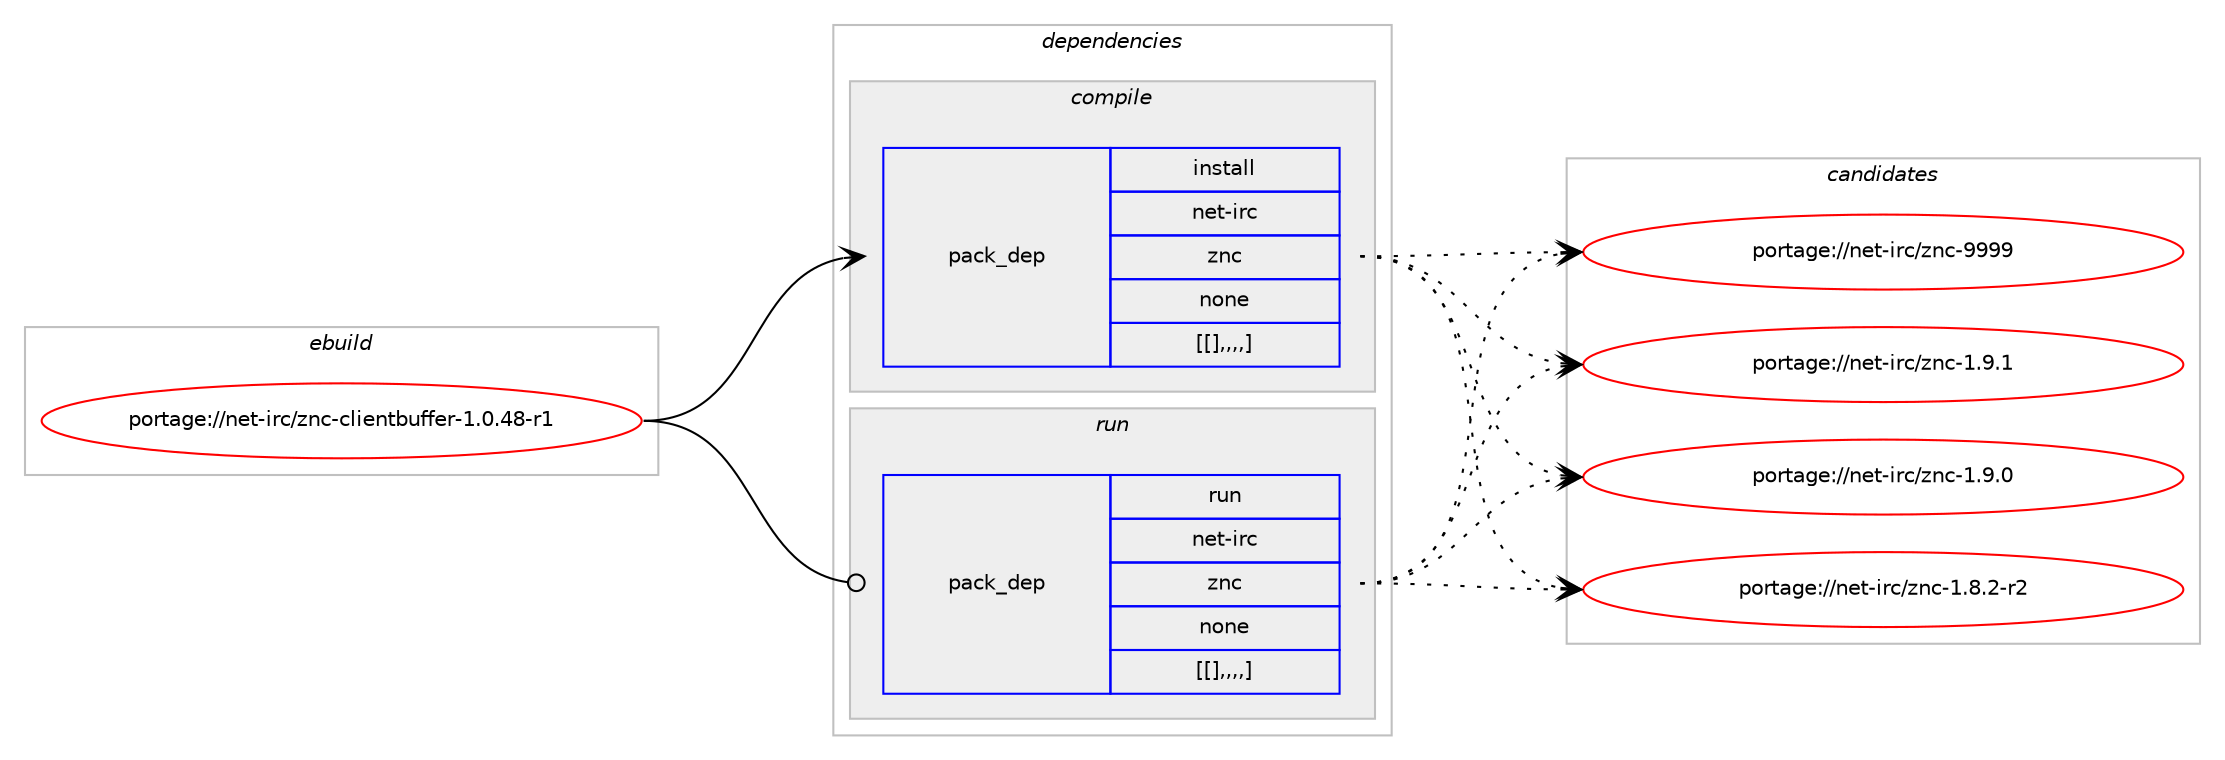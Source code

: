 digraph prolog {

# *************
# Graph options
# *************

newrank=true;
concentrate=true;
compound=true;
graph [rankdir=LR,fontname=Helvetica,fontsize=10,ranksep=1.5];#, ranksep=2.5, nodesep=0.2];
edge  [arrowhead=vee];
node  [fontname=Helvetica,fontsize=10];

# **********
# The ebuild
# **********

subgraph cluster_leftcol {
color=gray;
label=<<i>ebuild</i>>;
id [label="portage://net-irc/znc-clientbuffer-1.0.48-r1", color=red, width=4, href="../net-irc/znc-clientbuffer-1.0.48-r1.svg"];
}

# ****************
# The dependencies
# ****************

subgraph cluster_midcol {
color=gray;
label=<<i>dependencies</i>>;
subgraph cluster_compile {
fillcolor="#eeeeee";
style=filled;
label=<<i>compile</i>>;
subgraph pack275938 {
dependency376804 [label=<<TABLE BORDER="0" CELLBORDER="1" CELLSPACING="0" CELLPADDING="4" WIDTH="220"><TR><TD ROWSPAN="6" CELLPADDING="30">pack_dep</TD></TR><TR><TD WIDTH="110">install</TD></TR><TR><TD>net-irc</TD></TR><TR><TD>znc</TD></TR><TR><TD>none</TD></TR><TR><TD>[[],,,,]</TD></TR></TABLE>>, shape=none, color=blue];
}
id:e -> dependency376804:w [weight=20,style="solid",arrowhead="vee"];
}
subgraph cluster_compileandrun {
fillcolor="#eeeeee";
style=filled;
label=<<i>compile and run</i>>;
}
subgraph cluster_run {
fillcolor="#eeeeee";
style=filled;
label=<<i>run</i>>;
subgraph pack275939 {
dependency376805 [label=<<TABLE BORDER="0" CELLBORDER="1" CELLSPACING="0" CELLPADDING="4" WIDTH="220"><TR><TD ROWSPAN="6" CELLPADDING="30">pack_dep</TD></TR><TR><TD WIDTH="110">run</TD></TR><TR><TD>net-irc</TD></TR><TR><TD>znc</TD></TR><TR><TD>none</TD></TR><TR><TD>[[],,,,]</TD></TR></TABLE>>, shape=none, color=blue];
}
id:e -> dependency376805:w [weight=20,style="solid",arrowhead="odot"];
}
}

# **************
# The candidates
# **************

subgraph cluster_choices {
rank=same;
color=gray;
label=<<i>candidates</i>>;

subgraph choice275938 {
color=black;
nodesep=1;
choice110101116451051149947122110994557575757 [label="portage://net-irc/znc-9999", color=red, width=4,href="../net-irc/znc-9999.svg"];
choice11010111645105114994712211099454946574649 [label="portage://net-irc/znc-1.9.1", color=red, width=4,href="../net-irc/znc-1.9.1.svg"];
choice11010111645105114994712211099454946574648 [label="portage://net-irc/znc-1.9.0", color=red, width=4,href="../net-irc/znc-1.9.0.svg"];
choice110101116451051149947122110994549465646504511450 [label="portage://net-irc/znc-1.8.2-r2", color=red, width=4,href="../net-irc/znc-1.8.2-r2.svg"];
dependency376804:e -> choice110101116451051149947122110994557575757:w [style=dotted,weight="100"];
dependency376804:e -> choice11010111645105114994712211099454946574649:w [style=dotted,weight="100"];
dependency376804:e -> choice11010111645105114994712211099454946574648:w [style=dotted,weight="100"];
dependency376804:e -> choice110101116451051149947122110994549465646504511450:w [style=dotted,weight="100"];
}
subgraph choice275939 {
color=black;
nodesep=1;
choice110101116451051149947122110994557575757 [label="portage://net-irc/znc-9999", color=red, width=4,href="../net-irc/znc-9999.svg"];
choice11010111645105114994712211099454946574649 [label="portage://net-irc/znc-1.9.1", color=red, width=4,href="../net-irc/znc-1.9.1.svg"];
choice11010111645105114994712211099454946574648 [label="portage://net-irc/znc-1.9.0", color=red, width=4,href="../net-irc/znc-1.9.0.svg"];
choice110101116451051149947122110994549465646504511450 [label="portage://net-irc/znc-1.8.2-r2", color=red, width=4,href="../net-irc/znc-1.8.2-r2.svg"];
dependency376805:e -> choice110101116451051149947122110994557575757:w [style=dotted,weight="100"];
dependency376805:e -> choice11010111645105114994712211099454946574649:w [style=dotted,weight="100"];
dependency376805:e -> choice11010111645105114994712211099454946574648:w [style=dotted,weight="100"];
dependency376805:e -> choice110101116451051149947122110994549465646504511450:w [style=dotted,weight="100"];
}
}

}
